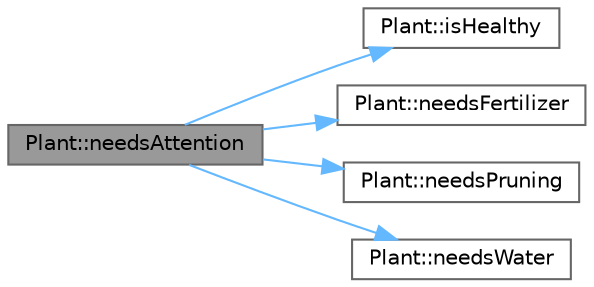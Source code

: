 digraph "Plant::needsAttention"
{
 // INTERACTIVE_SVG=YES
 // LATEX_PDF_SIZE
  bgcolor="transparent";
  edge [fontname=Helvetica,fontsize=10,labelfontname=Helvetica,labelfontsize=10];
  node [fontname=Helvetica,fontsize=10,shape=box,height=0.2,width=0.4];
  rankdir="LR";
  Node1 [id="Node000001",label="Plant::needsAttention",height=0.2,width=0.4,color="gray40", fillcolor="grey60", style="filled", fontcolor="black",tooltip=" "];
  Node1 -> Node2 [id="edge1_Node000001_Node000002",color="steelblue1",style="solid",tooltip=" "];
  Node2 [id="Node000002",label="Plant::isHealthy",height=0.2,width=0.4,color="grey40", fillcolor="white", style="filled",URL="$class_plant.html#ac2dc9fdfbaa7f26a659fe3573bdd989b",tooltip=" "];
  Node1 -> Node3 [id="edge2_Node000001_Node000003",color="steelblue1",style="solid",tooltip=" "];
  Node3 [id="Node000003",label="Plant::needsFertilizer",height=0.2,width=0.4,color="grey40", fillcolor="white", style="filled",URL="$class_plant.html#ae697a664c8130188f6dc430fe9ca1efb",tooltip=" "];
  Node1 -> Node4 [id="edge3_Node000001_Node000004",color="steelblue1",style="solid",tooltip=" "];
  Node4 [id="Node000004",label="Plant::needsPruning",height=0.2,width=0.4,color="grey40", fillcolor="white", style="filled",URL="$class_plant.html#adcca8becf6b6e2b9a1edbea5d7d6ad94",tooltip=" "];
  Node1 -> Node5 [id="edge4_Node000001_Node000005",color="steelblue1",style="solid",tooltip=" "];
  Node5 [id="Node000005",label="Plant::needsWater",height=0.2,width=0.4,color="grey40", fillcolor="white", style="filled",URL="$class_plant.html#a2d553010b6a96ab1e8c27f015c4cafdf",tooltip=" "];
}
